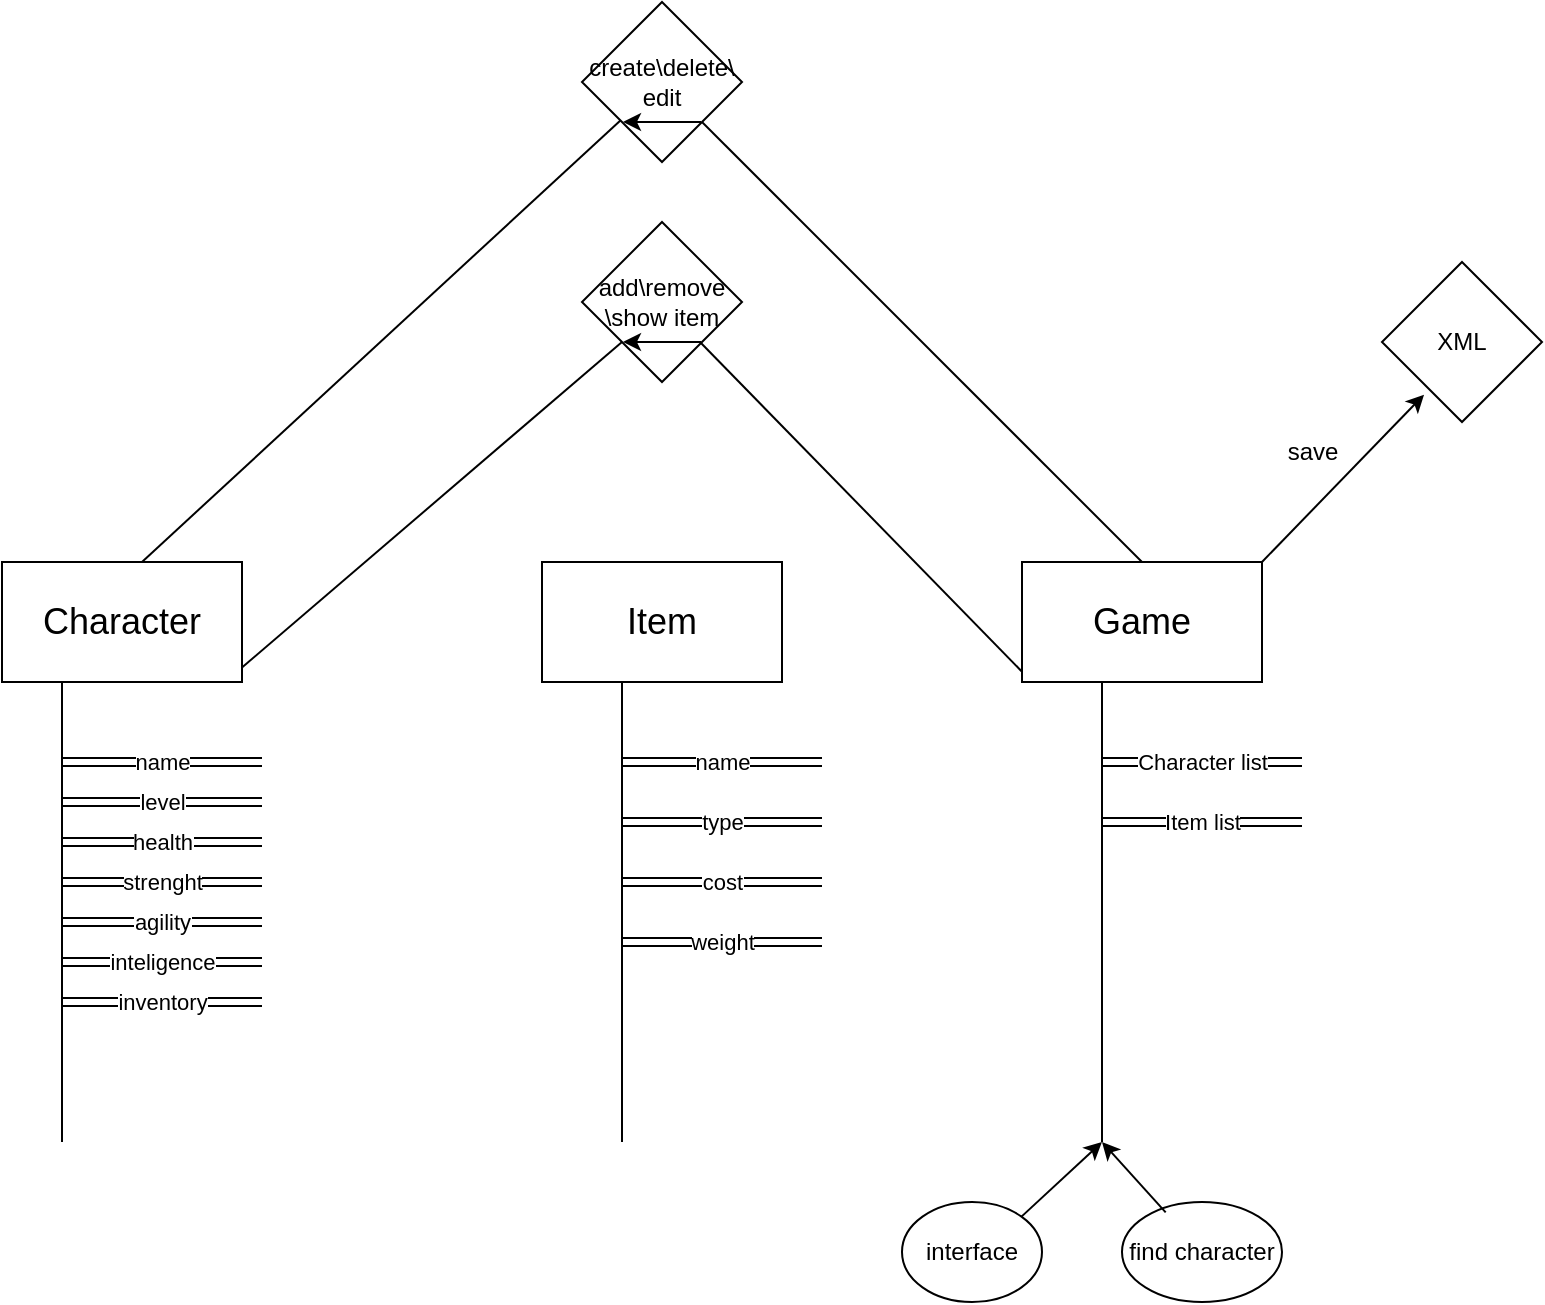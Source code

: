 <mxfile version="24.2.3" type="device">
  <diagram name="Страница — 1" id="xL4flw5cvT83LRmOHqr6">
    <mxGraphModel dx="819" dy="1664" grid="1" gridSize="10" guides="1" tooltips="1" connect="1" arrows="1" fold="1" page="1" pageScale="1" pageWidth="827" pageHeight="1169" math="0" shadow="0">
      <root>
        <mxCell id="0" />
        <mxCell id="1" parent="0" />
        <mxCell id="qH_OvlX7OBxyswbJmEU5-1" value="&lt;font style=&quot;font-size: 18px;&quot;&gt;Character&lt;/font&gt;" style="rounded=0;whiteSpace=wrap;html=1;" vertex="1" parent="1">
          <mxGeometry x="40" y="60" width="120" height="60" as="geometry" />
        </mxCell>
        <mxCell id="qH_OvlX7OBxyswbJmEU5-2" value="" style="endArrow=none;html=1;rounded=0;" edge="1" parent="1">
          <mxGeometry width="50" height="50" relative="1" as="geometry">
            <mxPoint x="70" y="350" as="sourcePoint" />
            <mxPoint x="70" y="120" as="targetPoint" />
          </mxGeometry>
        </mxCell>
        <mxCell id="qH_OvlX7OBxyswbJmEU5-5" value="" style="endArrow=classic;html=1;rounded=0;shape=link;" edge="1" parent="1">
          <mxGeometry relative="1" as="geometry">
            <mxPoint x="70" y="160" as="sourcePoint" />
            <mxPoint x="170" y="160" as="targetPoint" />
          </mxGeometry>
        </mxCell>
        <mxCell id="qH_OvlX7OBxyswbJmEU5-6" value="name" style="edgeLabel;resizable=0;html=1;;align=center;verticalAlign=middle;" connectable="0" vertex="1" parent="qH_OvlX7OBxyswbJmEU5-5">
          <mxGeometry relative="1" as="geometry">
            <mxPoint as="offset" />
          </mxGeometry>
        </mxCell>
        <mxCell id="qH_OvlX7OBxyswbJmEU5-7" value="" style="endArrow=classic;html=1;rounded=0;shape=link;" edge="1" parent="1">
          <mxGeometry relative="1" as="geometry">
            <mxPoint x="70" y="180" as="sourcePoint" />
            <mxPoint x="170" y="180" as="targetPoint" />
          </mxGeometry>
        </mxCell>
        <mxCell id="qH_OvlX7OBxyswbJmEU5-8" value="level" style="edgeLabel;resizable=0;html=1;;align=center;verticalAlign=middle;" connectable="0" vertex="1" parent="qH_OvlX7OBxyswbJmEU5-7">
          <mxGeometry relative="1" as="geometry" />
        </mxCell>
        <mxCell id="qH_OvlX7OBxyswbJmEU5-9" value="health" style="endArrow=classic;html=1;rounded=0;shape=link;" edge="1" parent="1">
          <mxGeometry relative="1" as="geometry">
            <mxPoint x="70" y="200" as="sourcePoint" />
            <mxPoint x="170" y="200" as="targetPoint" />
          </mxGeometry>
        </mxCell>
        <mxCell id="qH_OvlX7OBxyswbJmEU5-10" value="health" style="edgeLabel;resizable=0;html=1;;align=center;verticalAlign=middle;" connectable="0" vertex="1" parent="qH_OvlX7OBxyswbJmEU5-9">
          <mxGeometry relative="1" as="geometry" />
        </mxCell>
        <mxCell id="qH_OvlX7OBxyswbJmEU5-11" value="" style="endArrow=classic;html=1;rounded=0;shape=link;" edge="1" parent="1">
          <mxGeometry relative="1" as="geometry">
            <mxPoint x="70" y="220" as="sourcePoint" />
            <mxPoint x="170" y="220" as="targetPoint" />
          </mxGeometry>
        </mxCell>
        <mxCell id="qH_OvlX7OBxyswbJmEU5-12" value="strenght" style="edgeLabel;resizable=0;html=1;;align=center;verticalAlign=middle;" connectable="0" vertex="1" parent="qH_OvlX7OBxyswbJmEU5-11">
          <mxGeometry relative="1" as="geometry" />
        </mxCell>
        <mxCell id="qH_OvlX7OBxyswbJmEU5-13" value="" style="endArrow=classic;html=1;rounded=0;shape=link;" edge="1" parent="1">
          <mxGeometry relative="1" as="geometry">
            <mxPoint x="70" y="240" as="sourcePoint" />
            <mxPoint x="170" y="240" as="targetPoint" />
          </mxGeometry>
        </mxCell>
        <mxCell id="qH_OvlX7OBxyswbJmEU5-14" value="agility" style="edgeLabel;resizable=0;html=1;;align=center;verticalAlign=middle;" connectable="0" vertex="1" parent="qH_OvlX7OBxyswbJmEU5-13">
          <mxGeometry relative="1" as="geometry" />
        </mxCell>
        <mxCell id="qH_OvlX7OBxyswbJmEU5-15" value="" style="endArrow=classic;html=1;rounded=0;shape=link;" edge="1" parent="1">
          <mxGeometry relative="1" as="geometry">
            <mxPoint x="70" y="260" as="sourcePoint" />
            <mxPoint x="170" y="260" as="targetPoint" />
          </mxGeometry>
        </mxCell>
        <mxCell id="qH_OvlX7OBxyswbJmEU5-16" value="inteligence" style="edgeLabel;resizable=0;html=1;;align=center;verticalAlign=middle;" connectable="0" vertex="1" parent="qH_OvlX7OBxyswbJmEU5-15">
          <mxGeometry relative="1" as="geometry" />
        </mxCell>
        <mxCell id="qH_OvlX7OBxyswbJmEU5-17" value="inventory" style="endArrow=classic;html=1;rounded=0;shape=link;" edge="1" parent="1">
          <mxGeometry relative="1" as="geometry">
            <mxPoint x="70" y="280" as="sourcePoint" />
            <mxPoint x="170" y="280" as="targetPoint" />
          </mxGeometry>
        </mxCell>
        <mxCell id="qH_OvlX7OBxyswbJmEU5-19" value="&lt;font style=&quot;font-size: 18px;&quot;&gt;Item&lt;/font&gt;" style="rounded=0;whiteSpace=wrap;html=1;" vertex="1" parent="1">
          <mxGeometry x="310" y="60" width="120" height="60" as="geometry" />
        </mxCell>
        <mxCell id="qH_OvlX7OBxyswbJmEU5-20" value="" style="endArrow=none;html=1;rounded=0;" edge="1" parent="1">
          <mxGeometry width="50" height="50" relative="1" as="geometry">
            <mxPoint x="350" y="350" as="sourcePoint" />
            <mxPoint x="350" y="120" as="targetPoint" />
          </mxGeometry>
        </mxCell>
        <mxCell id="qH_OvlX7OBxyswbJmEU5-21" value="" style="endArrow=classic;html=1;rounded=0;shape=link;" edge="1" parent="1">
          <mxGeometry relative="1" as="geometry">
            <mxPoint x="350" y="160" as="sourcePoint" />
            <mxPoint x="450" y="160" as="targetPoint" />
          </mxGeometry>
        </mxCell>
        <mxCell id="qH_OvlX7OBxyswbJmEU5-22" value="name" style="edgeLabel;resizable=0;html=1;;align=center;verticalAlign=middle;" connectable="0" vertex="1" parent="qH_OvlX7OBxyswbJmEU5-21">
          <mxGeometry relative="1" as="geometry">
            <mxPoint as="offset" />
          </mxGeometry>
        </mxCell>
        <mxCell id="qH_OvlX7OBxyswbJmEU5-23" value="type" style="endArrow=classic;html=1;rounded=0;shape=link;" edge="1" parent="1">
          <mxGeometry relative="1" as="geometry">
            <mxPoint x="350" y="190" as="sourcePoint" />
            <mxPoint x="450" y="190" as="targetPoint" />
          </mxGeometry>
        </mxCell>
        <mxCell id="qH_OvlX7OBxyswbJmEU5-24" value="cost" style="endArrow=classic;html=1;rounded=0;shape=link;" edge="1" parent="1">
          <mxGeometry relative="1" as="geometry">
            <mxPoint x="350" y="220" as="sourcePoint" />
            <mxPoint x="450" y="220" as="targetPoint" />
          </mxGeometry>
        </mxCell>
        <mxCell id="qH_OvlX7OBxyswbJmEU5-25" value="weight" style="endArrow=classic;html=1;rounded=0;shape=link;" edge="1" parent="1">
          <mxGeometry relative="1" as="geometry">
            <mxPoint x="350" y="250" as="sourcePoint" />
            <mxPoint x="450" y="250" as="targetPoint" />
          </mxGeometry>
        </mxCell>
        <mxCell id="qH_OvlX7OBxyswbJmEU5-26" value="&lt;span style=&quot;font-size: 18px;&quot;&gt;Game&lt;/span&gt;" style="rounded=0;whiteSpace=wrap;html=1;" vertex="1" parent="1">
          <mxGeometry x="550" y="60" width="120" height="60" as="geometry" />
        </mxCell>
        <mxCell id="qH_OvlX7OBxyswbJmEU5-27" value="Character list" style="endArrow=classic;html=1;rounded=0;shape=link;" edge="1" parent="1">
          <mxGeometry relative="1" as="geometry">
            <mxPoint x="590" y="160" as="sourcePoint" />
            <mxPoint x="690" y="160" as="targetPoint" />
          </mxGeometry>
        </mxCell>
        <mxCell id="qH_OvlX7OBxyswbJmEU5-28" value="" style="endArrow=none;html=1;rounded=0;" edge="1" parent="1">
          <mxGeometry width="50" height="50" relative="1" as="geometry">
            <mxPoint x="590" y="350" as="sourcePoint" />
            <mxPoint x="590" y="120" as="targetPoint" />
          </mxGeometry>
        </mxCell>
        <mxCell id="qH_OvlX7OBxyswbJmEU5-30" value="Item list" style="endArrow=classic;html=1;rounded=0;shape=link;" edge="1" parent="1">
          <mxGeometry relative="1" as="geometry">
            <mxPoint x="590" y="190" as="sourcePoint" />
            <mxPoint x="690" y="190" as="targetPoint" />
          </mxGeometry>
        </mxCell>
        <mxCell id="qH_OvlX7OBxyswbJmEU5-31" value="create\delete\&lt;div&gt;edit&lt;/div&gt;" style="rhombus;whiteSpace=wrap;html=1;" vertex="1" parent="1">
          <mxGeometry x="330" y="-220" width="80" height="80" as="geometry" />
        </mxCell>
        <mxCell id="qH_OvlX7OBxyswbJmEU5-32" value="" style="endArrow=none;html=1;rounded=0;" edge="1" parent="1" target="qH_OvlX7OBxyswbJmEU5-31">
          <mxGeometry width="50" height="50" relative="1" as="geometry">
            <mxPoint x="110" y="60" as="sourcePoint" />
            <mxPoint x="160" y="10" as="targetPoint" />
          </mxGeometry>
        </mxCell>
        <mxCell id="qH_OvlX7OBxyswbJmEU5-33" value="" style="endArrow=none;html=1;rounded=0;exitX=1;exitY=1;exitDx=0;exitDy=0;entryX=0.5;entryY=0;entryDx=0;entryDy=0;" edge="1" parent="1" source="qH_OvlX7OBxyswbJmEU5-31" target="qH_OvlX7OBxyswbJmEU5-26">
          <mxGeometry width="50" height="50" relative="1" as="geometry">
            <mxPoint x="470" y="-90" as="sourcePoint" />
            <mxPoint x="550" y="50" as="targetPoint" />
          </mxGeometry>
        </mxCell>
        <mxCell id="qH_OvlX7OBxyswbJmEU5-34" value="" style="endArrow=classic;html=1;rounded=0;" edge="1" parent="1">
          <mxGeometry width="50" height="50" relative="1" as="geometry">
            <mxPoint x="389.5" y="-160" as="sourcePoint" />
            <mxPoint x="350.5" y="-160" as="targetPoint" />
          </mxGeometry>
        </mxCell>
        <mxCell id="qH_OvlX7OBxyswbJmEU5-35" value="add\remove&lt;div&gt;\show item&lt;/div&gt;" style="rhombus;whiteSpace=wrap;html=1;" vertex="1" parent="1">
          <mxGeometry x="330" y="-110" width="80" height="80" as="geometry" />
        </mxCell>
        <mxCell id="qH_OvlX7OBxyswbJmEU5-36" value="" style="endArrow=classic;html=1;rounded=0;" edge="1" parent="1">
          <mxGeometry width="50" height="50" relative="1" as="geometry">
            <mxPoint x="389.5" y="-50" as="sourcePoint" />
            <mxPoint x="350.5" y="-50" as="targetPoint" />
          </mxGeometry>
        </mxCell>
        <mxCell id="qH_OvlX7OBxyswbJmEU5-37" value="" style="endArrow=none;html=1;rounded=0;entryX=0.011;entryY=0.914;entryDx=0;entryDy=0;entryPerimeter=0;" edge="1" parent="1">
          <mxGeometry width="50" height="50" relative="1" as="geometry">
            <mxPoint x="389" y="-50" as="sourcePoint" />
            <mxPoint x="550.0" y="114.84" as="targetPoint" />
          </mxGeometry>
        </mxCell>
        <mxCell id="qH_OvlX7OBxyswbJmEU5-38" value="" style="endArrow=none;html=1;rounded=0;exitX=1.032;exitY=0.879;exitDx=0;exitDy=0;exitPerimeter=0;entryX=0;entryY=1;entryDx=0;entryDy=0;" edge="1" parent="1" target="qH_OvlX7OBxyswbJmEU5-35">
          <mxGeometry width="50" height="50" relative="1" as="geometry">
            <mxPoint x="160.0" y="112.74" as="sourcePoint" />
            <mxPoint x="346.16" y="-40" as="targetPoint" />
          </mxGeometry>
        </mxCell>
        <mxCell id="qH_OvlX7OBxyswbJmEU5-39" value="XML" style="rhombus;whiteSpace=wrap;html=1;" vertex="1" parent="1">
          <mxGeometry x="730" y="-90" width="80" height="80" as="geometry" />
        </mxCell>
        <mxCell id="qH_OvlX7OBxyswbJmEU5-40" value="" style="endArrow=classic;html=1;rounded=0;entryX=0.263;entryY=0.829;entryDx=0;entryDy=0;entryPerimeter=0;" edge="1" parent="1" target="qH_OvlX7OBxyswbJmEU5-39">
          <mxGeometry width="50" height="50" relative="1" as="geometry">
            <mxPoint x="670" y="60" as="sourcePoint" />
            <mxPoint x="720" y="10" as="targetPoint" />
          </mxGeometry>
        </mxCell>
        <mxCell id="qH_OvlX7OBxyswbJmEU5-41" value="save" style="text;html=1;align=center;verticalAlign=middle;resizable=0;points=[];autosize=1;strokeColor=none;fillColor=none;" vertex="1" parent="1">
          <mxGeometry x="670" y="-10" width="50" height="30" as="geometry" />
        </mxCell>
        <mxCell id="qH_OvlX7OBxyswbJmEU5-42" value="interface" style="ellipse;whiteSpace=wrap;html=1;" vertex="1" parent="1">
          <mxGeometry x="490" y="380" width="70" height="50" as="geometry" />
        </mxCell>
        <mxCell id="qH_OvlX7OBxyswbJmEU5-43" value="find character" style="ellipse;whiteSpace=wrap;html=1;" vertex="1" parent="1">
          <mxGeometry x="600" y="380" width="80" height="50" as="geometry" />
        </mxCell>
        <mxCell id="qH_OvlX7OBxyswbJmEU5-46" value="" style="endArrow=classic;html=1;rounded=0;exitX=1;exitY=0;exitDx=0;exitDy=0;" edge="1" parent="1" source="qH_OvlX7OBxyswbJmEU5-42">
          <mxGeometry width="50" height="50" relative="1" as="geometry">
            <mxPoint x="540" y="400" as="sourcePoint" />
            <mxPoint x="590" y="350" as="targetPoint" />
          </mxGeometry>
        </mxCell>
        <mxCell id="qH_OvlX7OBxyswbJmEU5-47" value="" style="endArrow=classic;html=1;rounded=0;exitX=0.273;exitY=0.103;exitDx=0;exitDy=0;exitPerimeter=0;" edge="1" parent="1" source="qH_OvlX7OBxyswbJmEU5-43">
          <mxGeometry width="50" height="50" relative="1" as="geometry">
            <mxPoint x="620" y="380" as="sourcePoint" />
            <mxPoint x="590" y="350" as="targetPoint" />
          </mxGeometry>
        </mxCell>
      </root>
    </mxGraphModel>
  </diagram>
</mxfile>
